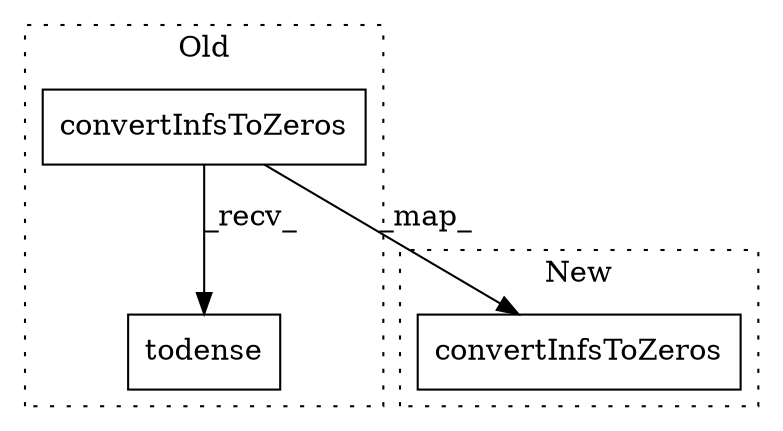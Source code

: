 digraph G {
subgraph cluster0 {
1 [label="convertInfsToZeros" a="32" s="4040,4097" l="19,1" shape="box"];
3 [label="todense" a="32" s="4099" l="9" shape="box"];
label = "Old";
style="dotted";
}
subgraph cluster1 {
2 [label="convertInfsToZeros" a="32" s="4030,4087" l="19,1" shape="box"];
label = "New";
style="dotted";
}
1 -> 2 [label="_map_"];
1 -> 3 [label="_recv_"];
}